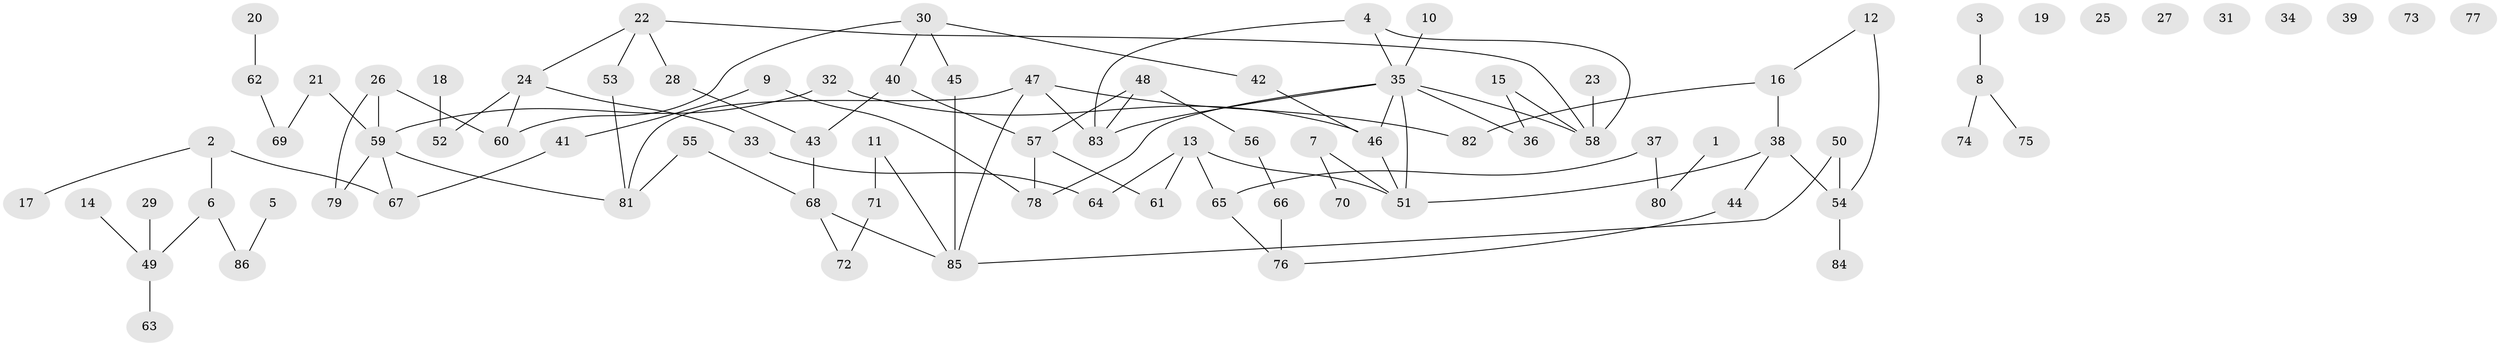 // coarse degree distribution, {2: 0.3584905660377358, 3: 0.16981132075471697, 1: 0.16981132075471697, 6: 0.03773584905660377, 4: 0.18867924528301888, 5: 0.07547169811320754}
// Generated by graph-tools (version 1.1) at 2025/48/03/04/25 22:48:21]
// undirected, 86 vertices, 100 edges
graph export_dot {
  node [color=gray90,style=filled];
  1;
  2;
  3;
  4;
  5;
  6;
  7;
  8;
  9;
  10;
  11;
  12;
  13;
  14;
  15;
  16;
  17;
  18;
  19;
  20;
  21;
  22;
  23;
  24;
  25;
  26;
  27;
  28;
  29;
  30;
  31;
  32;
  33;
  34;
  35;
  36;
  37;
  38;
  39;
  40;
  41;
  42;
  43;
  44;
  45;
  46;
  47;
  48;
  49;
  50;
  51;
  52;
  53;
  54;
  55;
  56;
  57;
  58;
  59;
  60;
  61;
  62;
  63;
  64;
  65;
  66;
  67;
  68;
  69;
  70;
  71;
  72;
  73;
  74;
  75;
  76;
  77;
  78;
  79;
  80;
  81;
  82;
  83;
  84;
  85;
  86;
  1 -- 80;
  2 -- 6;
  2 -- 17;
  2 -- 67;
  3 -- 8;
  4 -- 35;
  4 -- 58;
  4 -- 83;
  5 -- 86;
  6 -- 49;
  6 -- 86;
  7 -- 51;
  7 -- 70;
  8 -- 74;
  8 -- 75;
  9 -- 41;
  9 -- 78;
  10 -- 35;
  11 -- 71;
  11 -- 85;
  12 -- 16;
  12 -- 54;
  13 -- 51;
  13 -- 61;
  13 -- 64;
  13 -- 65;
  14 -- 49;
  15 -- 36;
  15 -- 58;
  16 -- 38;
  16 -- 82;
  18 -- 52;
  20 -- 62;
  21 -- 59;
  21 -- 69;
  22 -- 24;
  22 -- 28;
  22 -- 53;
  22 -- 58;
  23 -- 58;
  24 -- 33;
  24 -- 52;
  24 -- 60;
  26 -- 59;
  26 -- 60;
  26 -- 79;
  28 -- 43;
  29 -- 49;
  30 -- 40;
  30 -- 42;
  30 -- 45;
  30 -- 60;
  32 -- 46;
  32 -- 59;
  33 -- 64;
  35 -- 36;
  35 -- 46;
  35 -- 51;
  35 -- 58;
  35 -- 78;
  35 -- 83;
  37 -- 65;
  37 -- 80;
  38 -- 44;
  38 -- 51;
  38 -- 54;
  40 -- 43;
  40 -- 57;
  41 -- 67;
  42 -- 46;
  43 -- 68;
  44 -- 76;
  45 -- 85;
  46 -- 51;
  47 -- 81;
  47 -- 82;
  47 -- 83;
  47 -- 85;
  48 -- 56;
  48 -- 57;
  48 -- 83;
  49 -- 63;
  50 -- 54;
  50 -- 85;
  53 -- 81;
  54 -- 84;
  55 -- 68;
  55 -- 81;
  56 -- 66;
  57 -- 61;
  57 -- 78;
  59 -- 67;
  59 -- 79;
  59 -- 81;
  62 -- 69;
  65 -- 76;
  66 -- 76;
  68 -- 72;
  68 -- 85;
  71 -- 72;
}
